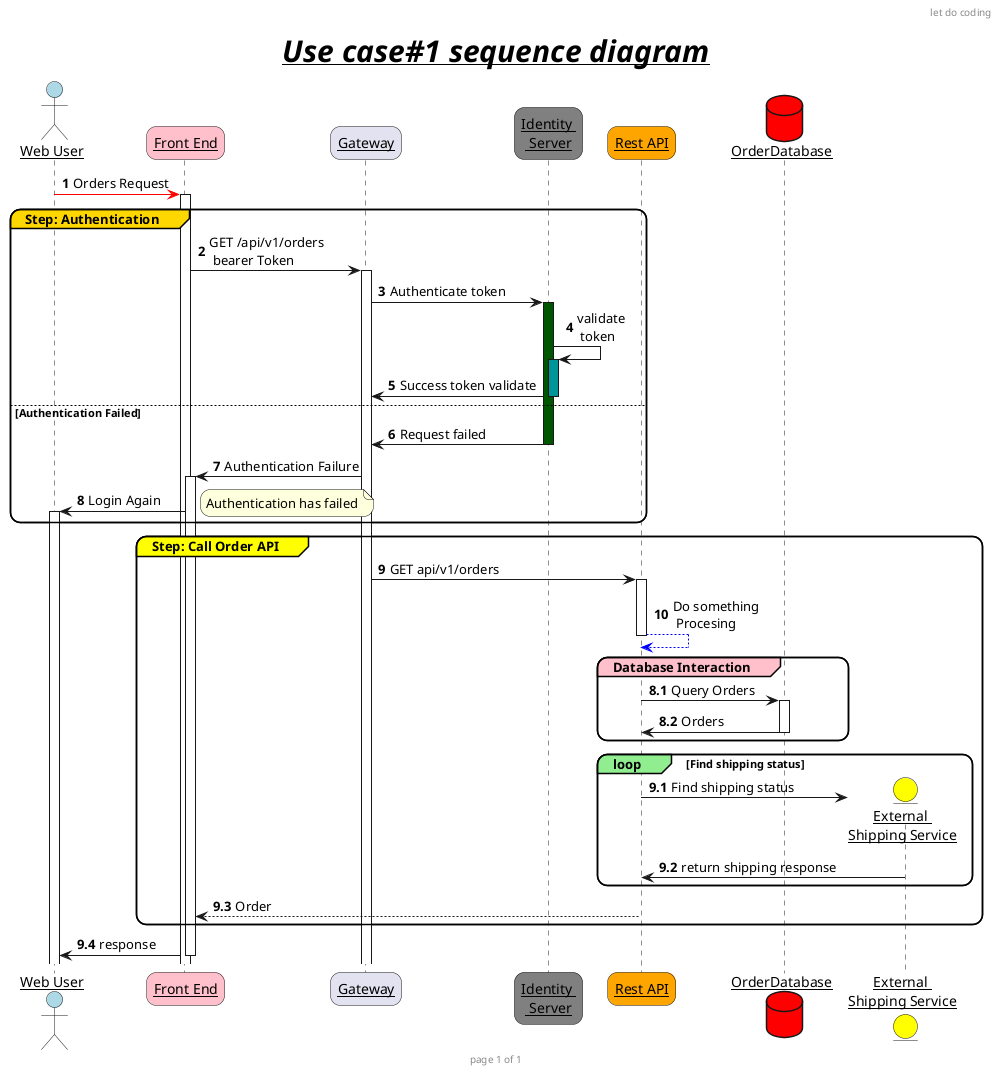 @startuml
skinparam sequenceParticipant underline
skinparam roundcorner 20
 'hidefootbox
header "let do coding"
footer "page %page% of %lastpage%"
title  = **//__Use case#1 sequence diagram__//**
autoactivate on
autonumber

actor "Web User" as webUser #lightblue
participant "Front End" as Portal #pink
participant Gateway
participant "Identity \n Server" as IdentityServer #grey
participant "Rest API" as RestAPI #orange
database OrderDatabase #red
entity "External \nShipping Service" as ExternalShippingService #yellow

webUser -[#red]> Portal ++ : Orders Request
group#gold  Step: Authentication
    Portal  ->  Gateway   ++ : GET /api/v1/orders\n bearer Token
'
    Gateway -> IdentityServer #005500 : Authenticate token
    IdentityServer -> IdentityServer #009599: validate\n token
    IdentityServer -> Gateway -- : Success token validate
else Authentication Failed
    IdentityServer -> Gateway -- : Request failed
    Gateway -> Portal : Authentication Failure
    Portal -> webUser : Login Again
    note right : Authentication has failed

end

group#yellow Step: Call Order API
    Gateway -> RestAPI ++: GET api/v1/orders
    RestAPI --[#blue]> RestAPI : Do something \n Procesing
    group#pink Database Interaction
    autonumber 8.1
        RestAPI -> OrderDatabase ++ : Query Orders
        OrderDatabase -> RestAPI -- : Orders
    end

    'loop
    autonumber inc
    loop#lightgreen Find shipping status
        RestAPI -> ExternalShippingService  ** : Find shipping status
        ExternalShippingService -> RestAPI -- : return shipping response
    end

    RestAPI --> Portal -- : Order

end

Portal  ->  webUser   -- : response

@enduml